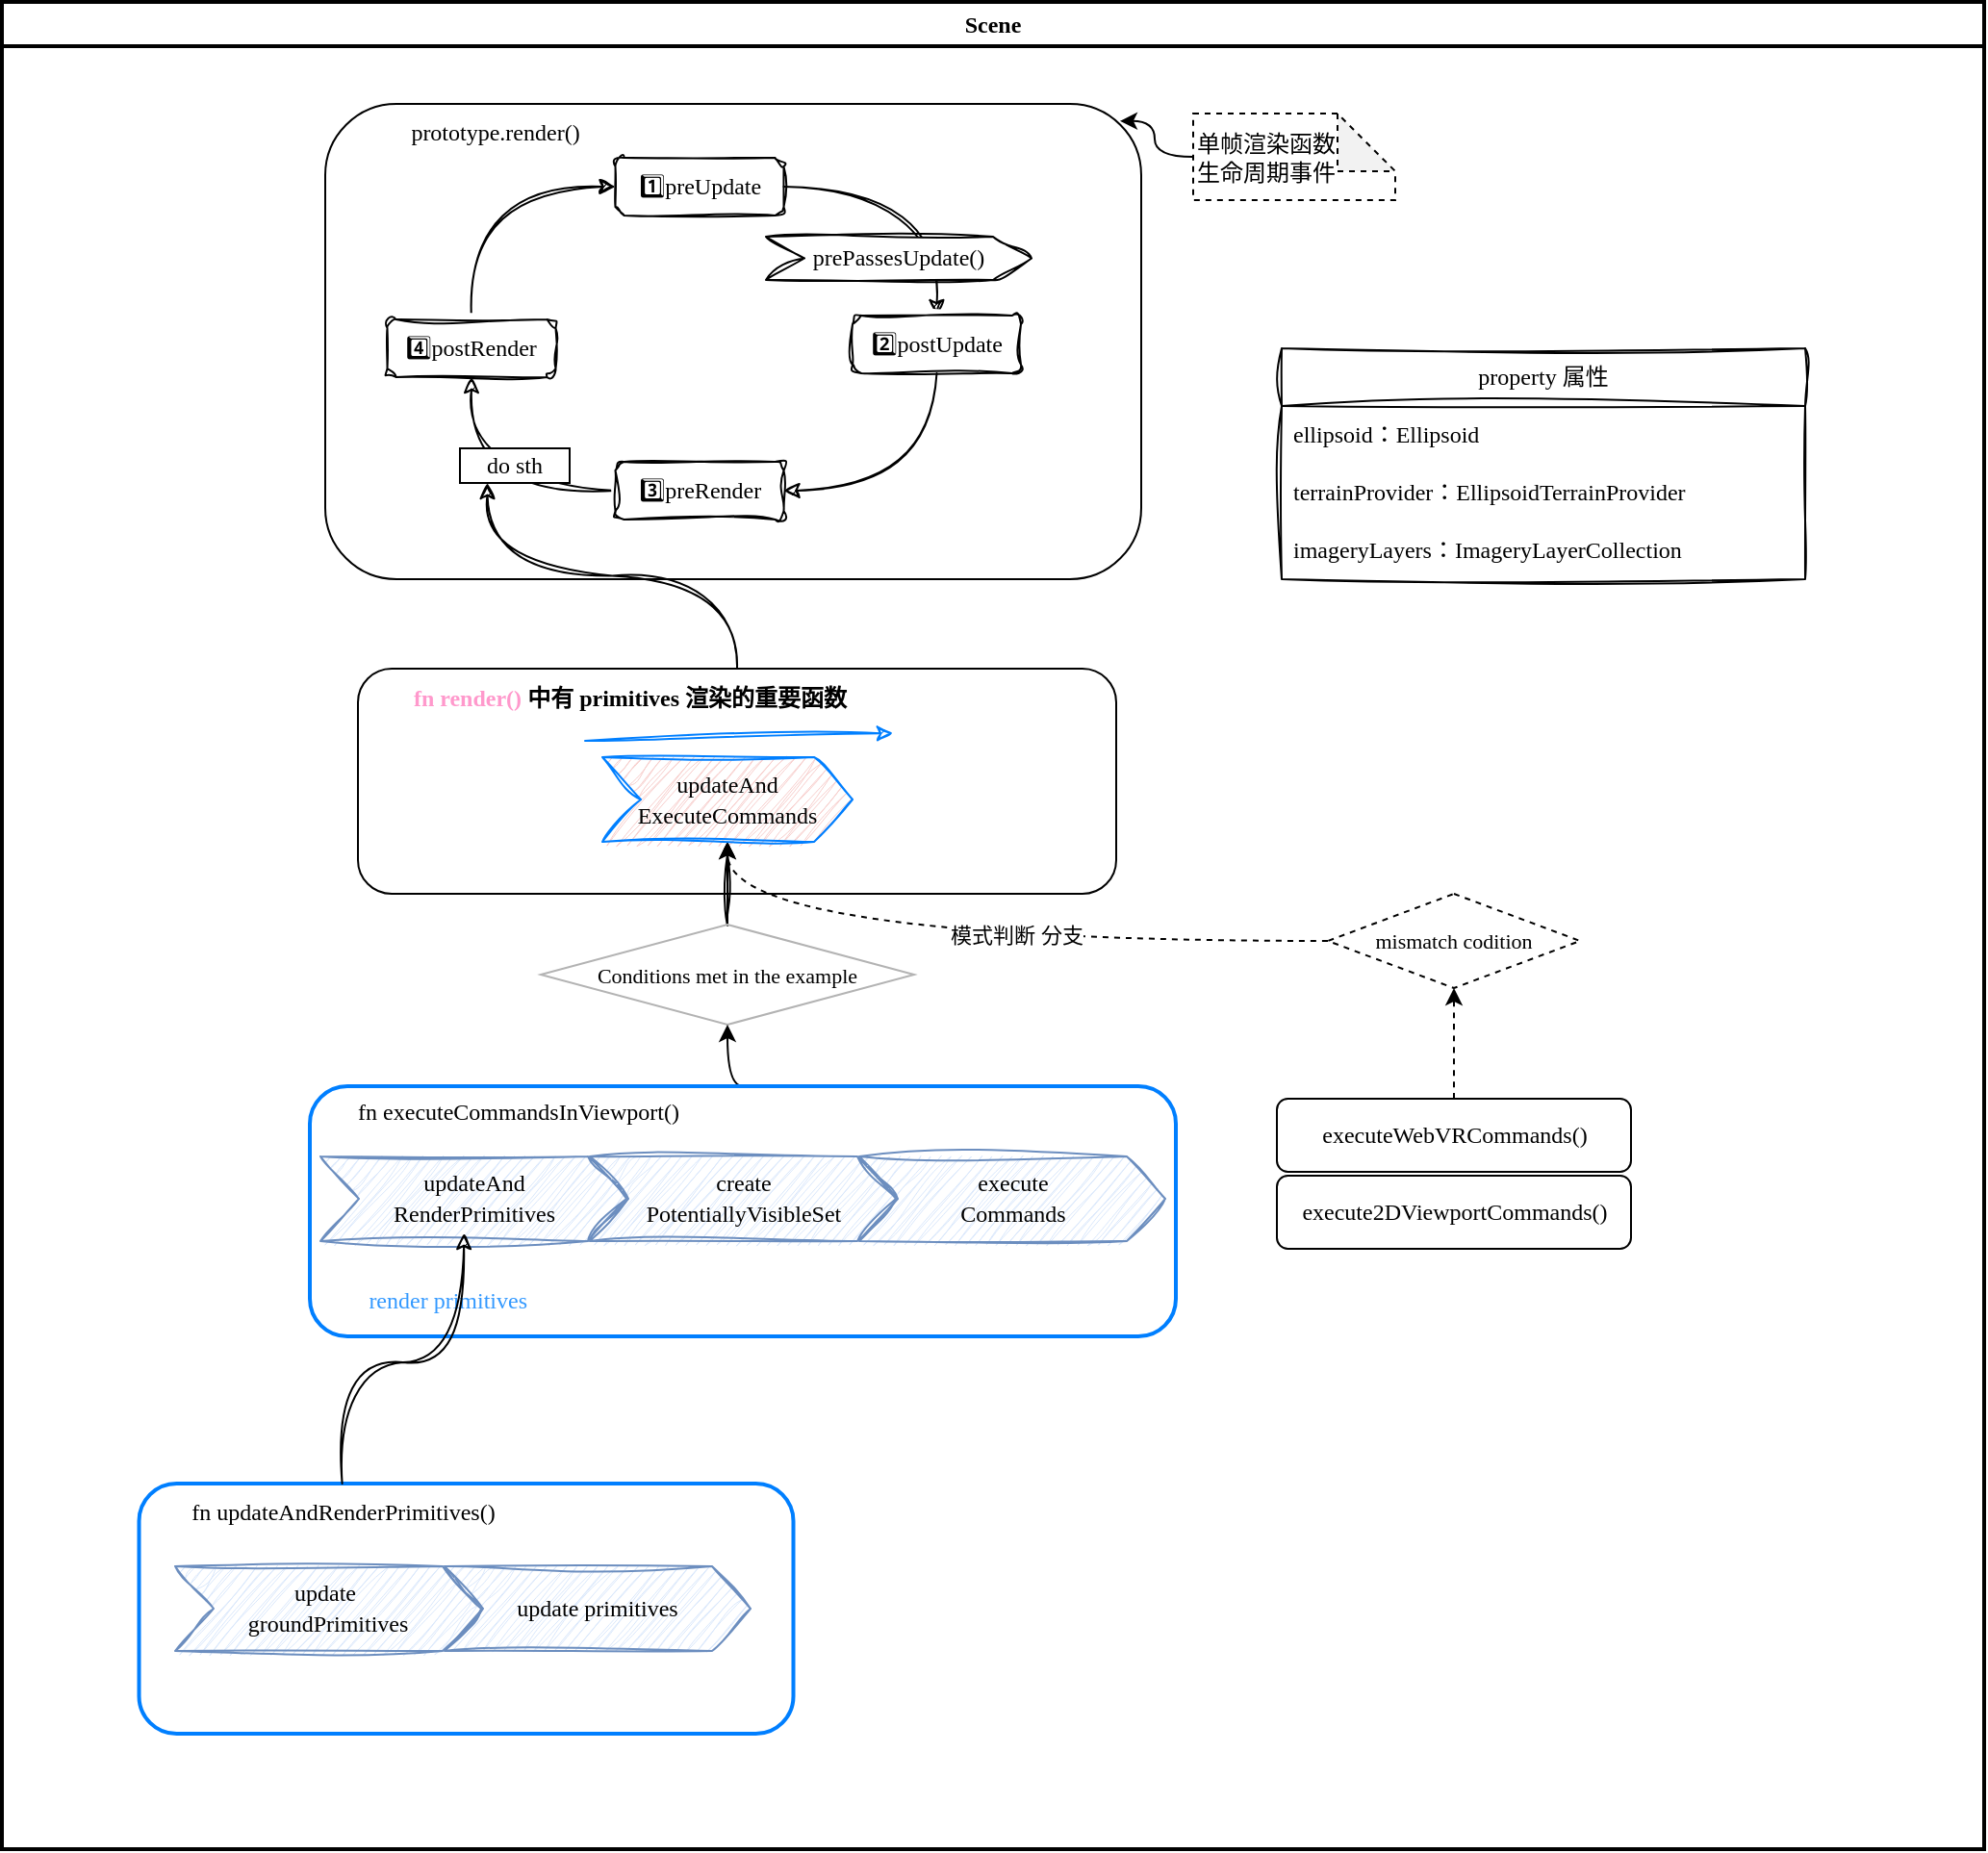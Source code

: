 <mxfile version="24.6.4" type="device">
  <diagram name="第 1 页" id="2YugMLlNk01x0zqzaUCR">
    <mxGraphModel dx="2849" dy="-457" grid="1" gridSize="10" guides="1" tooltips="1" connect="1" arrows="1" fold="1" page="1" pageScale="1" pageWidth="827" pageHeight="1169" math="0" shadow="0">
      <root>
        <mxCell id="0" />
        <mxCell id="1" parent="0" />
        <mxCell id="GWPMVrSQkw7NJ-ltYNi7-1" value="Scene" style="swimlane;whiteSpace=wrap;html=1;rounded=0;align=center;verticalAlign=middle;fontFamily=Comic Sans MS;fontSize=12;fontColor=default;fillColor=none;gradientColor=none;strokeWidth=2;" vertex="1" parent="1">
          <mxGeometry x="-1300" y="1200" width="1030" height="960" as="geometry">
            <mxRectangle x="-742" y="1188" width="69" height="26" as="alternateBounds" />
          </mxGeometry>
        </mxCell>
        <mxCell id="GWPMVrSQkw7NJ-ltYNi7-2" value="" style="rounded=1;whiteSpace=wrap;html=1;align=center;verticalAlign=middle;fontFamily=Comic Sans MS;fontSize=12;fontColor=default;labelBackgroundColor=none;fillColor=none;gradientColor=none;" vertex="1" parent="GWPMVrSQkw7NJ-ltYNi7-1">
          <mxGeometry x="168" y="53" width="424" height="247" as="geometry" />
        </mxCell>
        <mxCell id="GWPMVrSQkw7NJ-ltYNi7-3" style="edgeStyle=orthogonalEdgeStyle;rounded=0;sketch=1;hachureGap=4;jiggle=2;curveFitting=1;orthogonalLoop=1;jettySize=auto;html=1;entryX=0.25;entryY=1;entryDx=0;entryDy=0;fontFamily=Comic Sans MS;fontSource=https%3A%2F%2Ffonts.googleapis.com%2Fcss%3Ffamily%3DArchitects%2BDaughter;fontSize=12;fontColor=default;labelBackgroundColor=none;curved=1;" edge="1" parent="GWPMVrSQkw7NJ-ltYNi7-1" source="GWPMVrSQkw7NJ-ltYNi7-4" target="GWPMVrSQkw7NJ-ltYNi7-31">
          <mxGeometry relative="1" as="geometry" />
        </mxCell>
        <mxCell id="GWPMVrSQkw7NJ-ltYNi7-4" value="" style="rounded=1;whiteSpace=wrap;html=1;align=center;verticalAlign=middle;fontFamily=Comic Sans MS;fontSize=12;labelBackgroundColor=none;" vertex="1" parent="GWPMVrSQkw7NJ-ltYNi7-1">
          <mxGeometry x="185" y="346.5" width="394" height="117" as="geometry" />
        </mxCell>
        <mxCell id="GWPMVrSQkw7NJ-ltYNi7-5" value="&lt;b&gt;&lt;font color=&quot;#ff99cc&quot;&gt;fn render()&lt;/font&gt;&lt;font color=&quot;#e6d0de&quot;&gt; &lt;/font&gt;中有 primitives 渲染的重要函数&lt;/b&gt;" style="text;html=1;align=center;verticalAlign=middle;resizable=0;points=[];autosize=1;strokeColor=none;fillColor=none;fontFamily=Comic Sans MS;fontSize=12;fontColor=default;labelBackgroundColor=none;" vertex="1" parent="GWPMVrSQkw7NJ-ltYNi7-1">
          <mxGeometry x="191.25" y="347" width="270" height="30" as="geometry" />
        </mxCell>
        <mxCell id="GWPMVrSQkw7NJ-ltYNi7-8" style="edgeStyle=orthogonalEdgeStyle;rounded=0;sketch=1;hachureGap=4;jiggle=2;curveFitting=1;orthogonalLoop=1;jettySize=auto;html=1;exitX=0.5;exitY=0;exitDx=0;exitDy=0;entryX=0.5;entryY=1;entryDx=0;entryDy=0;fontFamily=Architects Daughter;fontSource=https%3A%2F%2Ffonts.googleapis.com%2Fcss%3Ffamily%3DArchitects%2BDaughter;curved=1;" edge="1" parent="GWPMVrSQkw7NJ-ltYNi7-1" source="GWPMVrSQkw7NJ-ltYNi7-14" target="GWPMVrSQkw7NJ-ltYNi7-43">
          <mxGeometry relative="1" as="geometry" />
        </mxCell>
        <mxCell id="GWPMVrSQkw7NJ-ltYNi7-9" style="edgeStyle=orthogonalEdgeStyle;rounded=0;hachureGap=4;orthogonalLoop=1;jettySize=auto;html=1;entryX=0.5;entryY=1;entryDx=0;entryDy=0;fontFamily=Architects Daughter;fontSource=https%3A%2F%2Ffonts.googleapis.com%2Fcss%3Ffamily%3DArchitects%2BDaughter;elbow=vertical;curved=1;dashed=1;" edge="1" parent="GWPMVrSQkw7NJ-ltYNi7-1" source="GWPMVrSQkw7NJ-ltYNi7-12" target="GWPMVrSQkw7NJ-ltYNi7-43">
          <mxGeometry relative="1" as="geometry" />
        </mxCell>
        <mxCell id="GWPMVrSQkw7NJ-ltYNi7-49" value="模式判断 分支" style="edgeLabel;html=1;align=center;verticalAlign=middle;resizable=0;points=[];" vertex="1" connectable="0" parent="GWPMVrSQkw7NJ-ltYNi7-9">
          <mxGeometry x="-0.109" y="-3" relative="1" as="geometry">
            <mxPoint as="offset" />
          </mxGeometry>
        </mxCell>
        <mxCell id="GWPMVrSQkw7NJ-ltYNi7-10" value="executeWebVRCommands()" style="rounded=1;whiteSpace=wrap;html=1;align=center;verticalAlign=middle;fontFamily=Comic Sans MS;fontSize=12;fontColor=default;labelBackgroundColor=none;fillColor=none;gradientColor=none;" vertex="1" parent="GWPMVrSQkw7NJ-ltYNi7-1">
          <mxGeometry x="662.5" y="570" width="184" height="38" as="geometry" />
        </mxCell>
        <mxCell id="GWPMVrSQkw7NJ-ltYNi7-11" value="execute2DViewportCommands()" style="rounded=1;whiteSpace=wrap;html=1;align=center;verticalAlign=middle;fontFamily=Comic Sans MS;fontSize=12;fontColor=default;labelBackgroundColor=none;fillColor=none;gradientColor=none;" vertex="1" parent="GWPMVrSQkw7NJ-ltYNi7-1">
          <mxGeometry x="662.5" y="610" width="184" height="38" as="geometry" />
        </mxCell>
        <mxCell id="GWPMVrSQkw7NJ-ltYNi7-12" value="&lt;span style=&quot;font-size: 11px; text-wrap: nowrap;&quot;&gt;mismatch codition&lt;/span&gt;" style="rhombus;whiteSpace=wrap;html=1;rounded=0;align=center;verticalAlign=middle;fontFamily=Comic Sans MS;fontSize=12;fontColor=default;fillColor=none;gradientColor=none;dashed=1;strokeColor=#000000;" vertex="1" parent="GWPMVrSQkw7NJ-ltYNi7-1">
          <mxGeometry x="689" y="463.5" width="131" height="49" as="geometry" />
        </mxCell>
        <mxCell id="GWPMVrSQkw7NJ-ltYNi7-13" value="" style="edgeStyle=orthogonalEdgeStyle;rounded=0;hachureGap=4;orthogonalLoop=1;jettySize=auto;html=1;entryX=0.5;entryY=1;entryDx=0;entryDy=0;fontFamily=Architects Daughter;fontSource=https%3A%2F%2Ffonts.googleapis.com%2Fcss%3Ffamily%3DArchitects%2BDaughter;elbow=vertical;curved=1;dashed=1;" edge="1" parent="GWPMVrSQkw7NJ-ltYNi7-1" source="GWPMVrSQkw7NJ-ltYNi7-10" target="GWPMVrSQkw7NJ-ltYNi7-12">
          <mxGeometry relative="1" as="geometry">
            <mxPoint x="673" y="560.5" as="sourcePoint" />
            <mxPoint x="661.5" y="523" as="targetPoint" />
          </mxGeometry>
        </mxCell>
        <mxCell id="GWPMVrSQkw7NJ-ltYNi7-47" value="" style="edgeStyle=orthogonalEdgeStyle;rounded=0;orthogonalLoop=1;jettySize=auto;html=1;" edge="1" parent="GWPMVrSQkw7NJ-ltYNi7-1" source="GWPMVrSQkw7NJ-ltYNi7-14" target="GWPMVrSQkw7NJ-ltYNi7-43">
          <mxGeometry relative="1" as="geometry" />
        </mxCell>
        <mxCell id="GWPMVrSQkw7NJ-ltYNi7-14" value="&lt;span style=&quot;font-size: 11px; text-wrap: nowrap;&quot;&gt;Conditions met in the example&lt;/span&gt;" style="rhombus;whiteSpace=wrap;html=1;rounded=0;align=center;verticalAlign=middle;fontFamily=Comic Sans MS;fontSize=12;fillColor=none;strokeColor=#B3B3B3;" vertex="1" parent="GWPMVrSQkw7NJ-ltYNi7-1">
          <mxGeometry x="280" y="479.5" width="194" height="52" as="geometry" />
        </mxCell>
        <mxCell id="GWPMVrSQkw7NJ-ltYNi7-15" value="" style="edgeStyle=orthogonalEdgeStyle;rounded=0;hachureGap=4;orthogonalLoop=1;jettySize=auto;html=1;exitX=0.5;exitY=0;exitDx=0;exitDy=0;entryX=0.5;entryY=1;entryDx=0;entryDy=0;fontFamily=Architects Daughter;fontSource=https%3A%2F%2Ffonts.googleapis.com%2Fcss%3Ffamily%3DArchitects%2BDaughter;curved=1;" edge="1" parent="GWPMVrSQkw7NJ-ltYNi7-1" source="GWPMVrSQkw7NJ-ltYNi7-38" target="GWPMVrSQkw7NJ-ltYNi7-14">
          <mxGeometry relative="1" as="geometry">
            <mxPoint x="402" y="563.5" as="sourcePoint" />
            <mxPoint x="412" y="438.5" as="targetPoint" />
          </mxGeometry>
        </mxCell>
        <mxCell id="GWPMVrSQkw7NJ-ltYNi7-16" value="" style="endArrow=classic;html=1;rounded=0;sketch=1;hachureGap=4;jiggle=2;curveFitting=1;fontFamily=Comic Sans MS;fontSource=https%3A%2F%2Ffonts.googleapis.com%2Fcss%3Ffamily%3DArchitects%2BDaughter;fontSize=12;fontColor=default;fillColor=#dae8fc;strokeColor=#007FFF;" edge="1" parent="GWPMVrSQkw7NJ-ltYNi7-1">
          <mxGeometry width="50" height="50" relative="1" as="geometry">
            <mxPoint x="303" y="384" as="sourcePoint" />
            <mxPoint x="463" y="380" as="targetPoint" />
          </mxGeometry>
        </mxCell>
        <mxCell id="GWPMVrSQkw7NJ-ltYNi7-18" value="property 属性" style="swimlane;fontStyle=0;childLayout=stackLayout;horizontal=1;startSize=30;horizontalStack=0;resizeParent=1;resizeParentMax=0;resizeLast=0;collapsible=1;marginBottom=0;whiteSpace=wrap;html=1;rounded=0;align=center;verticalAlign=middle;fontFamily=Comic Sans MS;fontSize=12;fontColor=default;fillColor=none;gradientColor=none;sketch=1;curveFitting=1;jiggle=2;" vertex="1" parent="GWPMVrSQkw7NJ-ltYNi7-1">
          <mxGeometry x="665" y="180" width="272" height="120" as="geometry" />
        </mxCell>
        <mxCell id="GWPMVrSQkw7NJ-ltYNi7-19" value="ellipsoid：Ellipsoid" style="text;strokeColor=none;fillColor=none;align=left;verticalAlign=middle;spacingLeft=4;spacingRight=4;overflow=hidden;points=[[0,0.5],[1,0.5]];portConstraint=eastwest;rotatable=0;whiteSpace=wrap;html=1;fontFamily=Comic Sans MS;fontSize=12;fontColor=default;sketch=1;curveFitting=1;jiggle=2;" vertex="1" parent="GWPMVrSQkw7NJ-ltYNi7-18">
          <mxGeometry y="30" width="272" height="30" as="geometry" />
        </mxCell>
        <mxCell id="GWPMVrSQkw7NJ-ltYNi7-20" value="terrainProvider：EllipsoidTerrainProvider" style="text;strokeColor=none;fillColor=none;align=left;verticalAlign=middle;spacingLeft=4;spacingRight=4;overflow=hidden;points=[[0,0.5],[1,0.5]];portConstraint=eastwest;rotatable=0;whiteSpace=wrap;html=1;fontFamily=Comic Sans MS;fontSize=12;fontColor=default;sketch=1;curveFitting=1;jiggle=2;" vertex="1" parent="GWPMVrSQkw7NJ-ltYNi7-18">
          <mxGeometry y="60" width="272" height="30" as="geometry" />
        </mxCell>
        <mxCell id="GWPMVrSQkw7NJ-ltYNi7-21" value="imageryLayers：ImageryLayerCollection" style="text;strokeColor=none;fillColor=none;align=left;verticalAlign=middle;spacingLeft=4;spacingRight=4;overflow=hidden;points=[[0,0.5],[1,0.5]];portConstraint=eastwest;rotatable=0;whiteSpace=wrap;html=1;fontFamily=Comic Sans MS;fontSize=12;fontColor=default;sketch=1;curveFitting=1;jiggle=2;" vertex="1" parent="GWPMVrSQkw7NJ-ltYNi7-18">
          <mxGeometry y="90" width="272" height="30" as="geometry" />
        </mxCell>
        <mxCell id="GWPMVrSQkw7NJ-ltYNi7-22" style="edgeStyle=orthogonalEdgeStyle;rounded=0;sketch=1;hachureGap=4;jiggle=2;curveFitting=1;orthogonalLoop=1;jettySize=auto;html=1;exitX=1;exitY=0.5;exitDx=0;exitDy=0;entryX=0.5;entryY=0;entryDx=0;entryDy=0;fontFamily=Comic Sans MS;fontSource=https%3A%2F%2Ffonts.googleapis.com%2Fcss%3Ffamily%3DArchitects%2BDaughter;fontSize=12;fontColor=default;curved=1;" edge="1" parent="GWPMVrSQkw7NJ-ltYNi7-1" source="GWPMVrSQkw7NJ-ltYNi7-23" target="GWPMVrSQkw7NJ-ltYNi7-25">
          <mxGeometry relative="1" as="geometry" />
        </mxCell>
        <mxCell id="GWPMVrSQkw7NJ-ltYNi7-23" value="1️⃣preUpdate" style="rounded=1;whiteSpace=wrap;html=1;sketch=1;jiggle=2;curveFitting=1;align=center;verticalAlign=middle;fontFamily=Comic Sans MS;fontSize=12;fontColor=default;fillColor=default;gradientColor=none;" vertex="1" parent="GWPMVrSQkw7NJ-ltYNi7-1">
          <mxGeometry x="318.75" y="81" width="87.5" height="30" as="geometry" />
        </mxCell>
        <mxCell id="GWPMVrSQkw7NJ-ltYNi7-24" style="edgeStyle=orthogonalEdgeStyle;rounded=0;sketch=1;hachureGap=4;jiggle=2;curveFitting=1;orthogonalLoop=1;jettySize=auto;html=1;entryX=1;entryY=0.5;entryDx=0;entryDy=0;fontFamily=Comic Sans MS;fontSource=https%3A%2F%2Ffonts.googleapis.com%2Fcss%3Ffamily%3DArchitects%2BDaughter;fontSize=12;fontColor=default;exitX=0.5;exitY=1;exitDx=0;exitDy=0;curved=1;" edge="1" parent="GWPMVrSQkw7NJ-ltYNi7-1" source="GWPMVrSQkw7NJ-ltYNi7-25" target="GWPMVrSQkw7NJ-ltYNi7-27">
          <mxGeometry relative="1" as="geometry" />
        </mxCell>
        <mxCell id="GWPMVrSQkw7NJ-ltYNi7-25" value="2️⃣postUpdate" style="rounded=1;whiteSpace=wrap;html=1;sketch=1;jiggle=2;curveFitting=1;align=center;verticalAlign=middle;fontFamily=Comic Sans MS;fontSize=12;fontColor=default;fillColor=default;gradientColor=none;" vertex="1" parent="GWPMVrSQkw7NJ-ltYNi7-1">
          <mxGeometry x="442" y="163" width="87.5" height="30" as="geometry" />
        </mxCell>
        <mxCell id="GWPMVrSQkw7NJ-ltYNi7-26" style="edgeStyle=orthogonalEdgeStyle;rounded=0;sketch=1;hachureGap=4;jiggle=2;curveFitting=1;orthogonalLoop=1;jettySize=auto;html=1;entryX=0.5;entryY=1;entryDx=0;entryDy=0;fontFamily=Comic Sans MS;fontSource=https%3A%2F%2Ffonts.googleapis.com%2Fcss%3Ffamily%3DArchitects%2BDaughter;fontSize=12;fontColor=default;curved=1;" edge="1" parent="GWPMVrSQkw7NJ-ltYNi7-1" source="GWPMVrSQkw7NJ-ltYNi7-27" target="GWPMVrSQkw7NJ-ltYNi7-29">
          <mxGeometry relative="1" as="geometry" />
        </mxCell>
        <mxCell id="GWPMVrSQkw7NJ-ltYNi7-27" value="3️⃣preRender" style="rounded=1;whiteSpace=wrap;html=1;sketch=1;jiggle=2;curveFitting=1;align=center;verticalAlign=middle;fontFamily=Comic Sans MS;fontSize=12;fontColor=default;fillColor=default;gradientColor=none;" vertex="1" parent="GWPMVrSQkw7NJ-ltYNi7-1">
          <mxGeometry x="318.75" y="239" width="87.5" height="30" as="geometry" />
        </mxCell>
        <mxCell id="GWPMVrSQkw7NJ-ltYNi7-28" style="edgeStyle=orthogonalEdgeStyle;rounded=0;sketch=1;hachureGap=4;jiggle=2;curveFitting=1;orthogonalLoop=1;jettySize=auto;html=1;entryX=0;entryY=0.5;entryDx=0;entryDy=0;fontFamily=Comic Sans MS;fontSource=https%3A%2F%2Ffonts.googleapis.com%2Fcss%3Ffamily%3DArchitects%2BDaughter;fontSize=12;fontColor=default;exitX=0.5;exitY=0;exitDx=0;exitDy=0;curved=1;" edge="1" parent="GWPMVrSQkw7NJ-ltYNi7-1" source="GWPMVrSQkw7NJ-ltYNi7-29" target="GWPMVrSQkw7NJ-ltYNi7-23">
          <mxGeometry relative="1" as="geometry" />
        </mxCell>
        <mxCell id="GWPMVrSQkw7NJ-ltYNi7-29" value="4️⃣postRender" style="rounded=1;whiteSpace=wrap;html=1;sketch=1;jiggle=2;curveFitting=1;align=center;verticalAlign=middle;fontFamily=Comic Sans MS;fontSize=12;fontColor=default;fillColor=default;gradientColor=none;" vertex="1" parent="GWPMVrSQkw7NJ-ltYNi7-1">
          <mxGeometry x="200.25" y="165" width="87.5" height="30" as="geometry" />
        </mxCell>
        <mxCell id="GWPMVrSQkw7NJ-ltYNi7-30" value="prototype.render()" style="text;html=1;align=center;verticalAlign=middle;resizable=0;points=[];autosize=1;strokeColor=none;fillColor=none;fontFamily=Comic Sans MS;fontSize=12;fontColor=default;labelBackgroundColor=none;" vertex="1" parent="GWPMVrSQkw7NJ-ltYNi7-1">
          <mxGeometry x="191.25" y="53" width="130" height="30" as="geometry" />
        </mxCell>
        <mxCell id="GWPMVrSQkw7NJ-ltYNi7-31" value="do sth" style="rounded=0;whiteSpace=wrap;html=1;align=center;verticalAlign=middle;fontFamily=Comic Sans MS;fontSize=12;labelBackgroundColor=none;" vertex="1" parent="GWPMVrSQkw7NJ-ltYNi7-1">
          <mxGeometry x="238" y="232" width="57" height="18" as="geometry" />
        </mxCell>
        <mxCell id="GWPMVrSQkw7NJ-ltYNi7-34" value="&lt;font face=&quot;Comic Sans MS&quot;&gt;prePassesUpdate()&lt;/font&gt;" style="shape=step;perimeter=stepPerimeter;whiteSpace=wrap;html=1;fixedSize=1;sketch=1;hachureGap=4;jiggle=2;curveFitting=1;fontFamily=Architects Daughter;fontSource=https%3A%2F%2Ffonts.googleapis.com%2Fcss%3Ffamily%3DArchitects%2BDaughter;" vertex="1" parent="GWPMVrSQkw7NJ-ltYNi7-1">
          <mxGeometry x="397" y="122" width="138" height="22.5" as="geometry" />
        </mxCell>
        <mxCell id="GWPMVrSQkw7NJ-ltYNi7-37" value="" style="group;fillColor=none;strokeColor=none;rounded=0;shadow=0;" vertex="1" connectable="0" parent="GWPMVrSQkw7NJ-ltYNi7-1">
          <mxGeometry x="220" y="563.5" width="390" height="130" as="geometry" />
        </mxCell>
        <mxCell id="GWPMVrSQkw7NJ-ltYNi7-38" value="" style="rounded=1;whiteSpace=wrap;html=1;align=center;verticalAlign=middle;fontFamily=Comic Sans MS;fontSize=12;fontColor=default;labelBackgroundColor=none;fillColor=none;gradientColor=none;strokeColor=#007FFF;strokeWidth=2;" vertex="1" parent="GWPMVrSQkw7NJ-ltYNi7-37">
          <mxGeometry x="-60" width="450" height="130" as="geometry" />
        </mxCell>
        <mxCell id="GWPMVrSQkw7NJ-ltYNi7-39" value="&lt;font face=&quot;Comic Sans MS&quot;&gt;updateAnd&lt;/font&gt;&lt;div&gt;&lt;font face=&quot;Comic Sans MS&quot;&gt;RenderPrimitives&lt;/font&gt;&lt;/div&gt;" style="shape=step;perimeter=stepPerimeter;whiteSpace=wrap;html=1;fixedSize=1;sketch=1;hachureGap=4;jiggle=2;curveFitting=1;fontFamily=Architects Daughter;fontSource=https%3A%2F%2Ffonts.googleapis.com%2Fcss%3Ffamily%3DArchitects%2BDaughter;fillColor=#dae8fc;strokeColor=#6c8ebf;" vertex="1" parent="GWPMVrSQkw7NJ-ltYNi7-37">
          <mxGeometry x="-54.5" y="36.5" width="159" height="44" as="geometry" />
        </mxCell>
        <mxCell id="GWPMVrSQkw7NJ-ltYNi7-40" value="&lt;font face=&quot;Comic Sans MS&quot;&gt;execute&lt;/font&gt;&lt;div&gt;&lt;font face=&quot;Comic Sans MS&quot;&gt;Commands&lt;/font&gt;&lt;/div&gt;" style="shape=step;perimeter=stepPerimeter;whiteSpace=wrap;html=1;fixedSize=1;sketch=1;hachureGap=4;jiggle=2;curveFitting=1;fontFamily=Architects Daughter;fontSource=https%3A%2F%2Ffonts.googleapis.com%2Fcss%3Ffamily%3DArchitects%2BDaughter;fillColor=#dae8fc;strokeColor=#6c8ebf;" vertex="1" parent="GWPMVrSQkw7NJ-ltYNi7-37">
          <mxGeometry x="225.5" y="36.5" width="159" height="44" as="geometry" />
        </mxCell>
        <mxCell id="GWPMVrSQkw7NJ-ltYNi7-48" value="&lt;font face=&quot;Comic Sans MS&quot;&gt;create&lt;/font&gt;&lt;div&gt;&lt;font face=&quot;Comic Sans MS&quot;&gt;PotentiallyVisibleSet&lt;/font&gt;&lt;/div&gt;" style="shape=step;perimeter=stepPerimeter;whiteSpace=wrap;html=1;fixedSize=1;sketch=1;hachureGap=4;jiggle=2;curveFitting=1;fontFamily=Architects Daughter;fontSource=https%3A%2F%2Ffonts.googleapis.com%2Fcss%3Ffamily%3DArchitects%2BDaughter;fillColor=#dae8fc;strokeColor=#6c8ebf;" vertex="1" parent="GWPMVrSQkw7NJ-ltYNi7-37">
          <mxGeometry x="85.5" y="36.5" width="159" height="44" as="geometry" />
        </mxCell>
        <mxCell id="GWPMVrSQkw7NJ-ltYNi7-42" value="fn&amp;nbsp;executeCommandsInViewport()" style="text;html=1;align=center;verticalAlign=middle;resizable=0;points=[];autosize=1;strokeColor=none;fillColor=none;fontFamily=Comic Sans MS;fontSize=12;fontColor=default;labelBackgroundColor=none;" vertex="1" parent="GWPMVrSQkw7NJ-ltYNi7-37">
          <mxGeometry x="-56" width="208" height="26" as="geometry" />
        </mxCell>
        <mxCell id="GWPMVrSQkw7NJ-ltYNi7-43" value="&lt;span style=&quot;font-family: &amp;quot;Comic Sans MS&amp;quot;; text-align: left;&quot;&gt;updateAnd&lt;/span&gt;&lt;div&gt;&lt;span style=&quot;font-family: &amp;quot;Comic Sans MS&amp;quot;; text-align: left;&quot;&gt;ExecuteCommands&lt;/span&gt;&lt;/div&gt;" style="shape=step;perimeter=stepPerimeter;whiteSpace=wrap;html=1;fixedSize=1;sketch=1;hachureGap=4;jiggle=2;curveFitting=1;fontFamily=Architects Daughter;fontSource=https%3A%2F%2Ffonts.googleapis.com%2Fcss%3Ffamily%3DArchitects%2BDaughter;fillColor=#f8cecc;strokeColor=#007FFF;" vertex="1" parent="GWPMVrSQkw7NJ-ltYNi7-1">
          <mxGeometry x="312" y="392.5" width="130" height="44" as="geometry" />
        </mxCell>
        <mxCell id="GWPMVrSQkw7NJ-ltYNi7-44" value="单帧渲染函数&lt;div&gt;生命周期事件&lt;/div&gt;" style="shape=note;whiteSpace=wrap;html=1;backgroundOutline=1;darkOpacity=0.05;rounded=0;align=left;verticalAlign=middle;fontFamily=Comic Sans MS;fontSize=12;fontColor=default;fillColor=none;gradientColor=none;dashed=1;" vertex="1" parent="GWPMVrSQkw7NJ-ltYNi7-1">
          <mxGeometry x="619" y="58" width="105" height="45" as="geometry" />
        </mxCell>
        <mxCell id="GWPMVrSQkw7NJ-ltYNi7-45" style="edgeStyle=orthogonalEdgeStyle;rounded=0;hachureGap=4;orthogonalLoop=1;jettySize=auto;html=1;entryX=0.974;entryY=0.036;entryDx=0;entryDy=0;entryPerimeter=0;fontFamily=Comic Sans MS;fontSource=https%3A%2F%2Ffonts.googleapis.com%2Fcss%3Ffamily%3DArchitects%2BDaughter;fontSize=12;fontColor=default;curved=1;" edge="1" parent="GWPMVrSQkw7NJ-ltYNi7-1" source="GWPMVrSQkw7NJ-ltYNi7-44" target="GWPMVrSQkw7NJ-ltYNi7-2">
          <mxGeometry relative="1" as="geometry" />
        </mxCell>
        <mxCell id="GWPMVrSQkw7NJ-ltYNi7-50" value="" style="group;fillColor=none;strokeColor=none;rounded=0;shadow=0;" vertex="1" connectable="0" parent="GWPMVrSQkw7NJ-ltYNi7-1">
          <mxGeometry x="131.25" y="770" width="390" height="130" as="geometry" />
        </mxCell>
        <mxCell id="GWPMVrSQkw7NJ-ltYNi7-51" value="" style="rounded=1;whiteSpace=wrap;html=1;align=center;verticalAlign=middle;fontFamily=Comic Sans MS;fontSize=12;fontColor=default;labelBackgroundColor=none;fillColor=none;gradientColor=none;strokeColor=#007FFF;strokeWidth=2;" vertex="1" parent="GWPMVrSQkw7NJ-ltYNi7-50">
          <mxGeometry x="-60" width="340" height="130" as="geometry" />
        </mxCell>
        <mxCell id="GWPMVrSQkw7NJ-ltYNi7-52" value="&lt;span style=&quot;font-family: &amp;quot;Comic Sans MS&amp;quot;;&quot;&gt;update&amp;nbsp;&lt;/span&gt;&lt;div&gt;&lt;font face=&quot;Comic Sans MS&quot;&gt;groundPrimitives&lt;/font&gt;&lt;/div&gt;" style="shape=step;perimeter=stepPerimeter;whiteSpace=wrap;html=1;fixedSize=1;sketch=1;hachureGap=4;jiggle=2;curveFitting=1;fontFamily=Architects Daughter;fontSource=https%3A%2F%2Ffonts.googleapis.com%2Fcss%3Ffamily%3DArchitects%2BDaughter;fillColor=#dae8fc;strokeColor=#6c8ebf;" vertex="1" parent="GWPMVrSQkw7NJ-ltYNi7-50">
          <mxGeometry x="-41.25" y="43" width="159" height="44" as="geometry" />
        </mxCell>
        <mxCell id="GWPMVrSQkw7NJ-ltYNi7-54" value="&lt;span style=&quot;font-family: &amp;quot;Comic Sans MS&amp;quot;;&quot;&gt;update&amp;nbsp;&lt;/span&gt;&lt;span style=&quot;font-family: &amp;quot;Comic Sans MS&amp;quot;;&quot;&gt;primitives&lt;/span&gt;" style="shape=step;perimeter=stepPerimeter;whiteSpace=wrap;html=1;fixedSize=1;sketch=1;hachureGap=4;jiggle=2;curveFitting=1;fontFamily=Architects Daughter;fontSource=https%3A%2F%2Ffonts.googleapis.com%2Fcss%3Ffamily%3DArchitects%2BDaughter;fillColor=#dae8fc;strokeColor=#6c8ebf;" vertex="1" parent="GWPMVrSQkw7NJ-ltYNi7-50">
          <mxGeometry x="98.75" y="43" width="159" height="44" as="geometry" />
        </mxCell>
        <mxCell id="GWPMVrSQkw7NJ-ltYNi7-41" value="&lt;font color=&quot;#3399ff&quot; face=&quot;Comic Sans MS&quot;&gt;render primitives🔺&lt;/font&gt;" style="text;html=1;align=center;verticalAlign=middle;resizable=0;points=[];autosize=1;strokeColor=none;fillColor=none;fontFamily=Architects Daughter;fontSource=https%3A%2F%2Ffonts.googleapis.com%2Fcss%3Ffamily%3DArchitects%2BDaughter;" vertex="1" parent="1">
          <mxGeometry x="-1134.5" y="1860" width="140" height="30" as="geometry" />
        </mxCell>
        <mxCell id="GWPMVrSQkw7NJ-ltYNi7-55" value="fn&amp;nbsp;&lt;font style=&quot;text-wrap: wrap;&quot; face=&quot;Comic Sans MS&quot;&gt;updateAnd&lt;/font&gt;&lt;span style=&quot;text-wrap: wrap; background-color: initial;&quot;&gt;RenderPrimitives&lt;/span&gt;()" style="text;html=1;align=center;verticalAlign=middle;resizable=0;points=[];autosize=1;strokeColor=none;fillColor=none;fontFamily=Comic Sans MS;fontSize=12;fontColor=default;labelBackgroundColor=none;" vertex="1" parent="1">
          <mxGeometry x="-1223.25" y="1970" width="200" height="30" as="geometry" />
        </mxCell>
        <mxCell id="GWPMVrSQkw7NJ-ltYNi7-58" style="edgeStyle=orthogonalEdgeStyle;rounded=0;orthogonalLoop=1;jettySize=auto;html=1;entryX=0.469;entryY=0.909;entryDx=0;entryDy=0;entryPerimeter=0;sketch=1;curveFitting=1;jiggle=2;curved=1;" edge="1" parent="1" source="GWPMVrSQkw7NJ-ltYNi7-55" target="GWPMVrSQkw7NJ-ltYNi7-39">
          <mxGeometry relative="1" as="geometry" />
        </mxCell>
      </root>
    </mxGraphModel>
  </diagram>
</mxfile>
